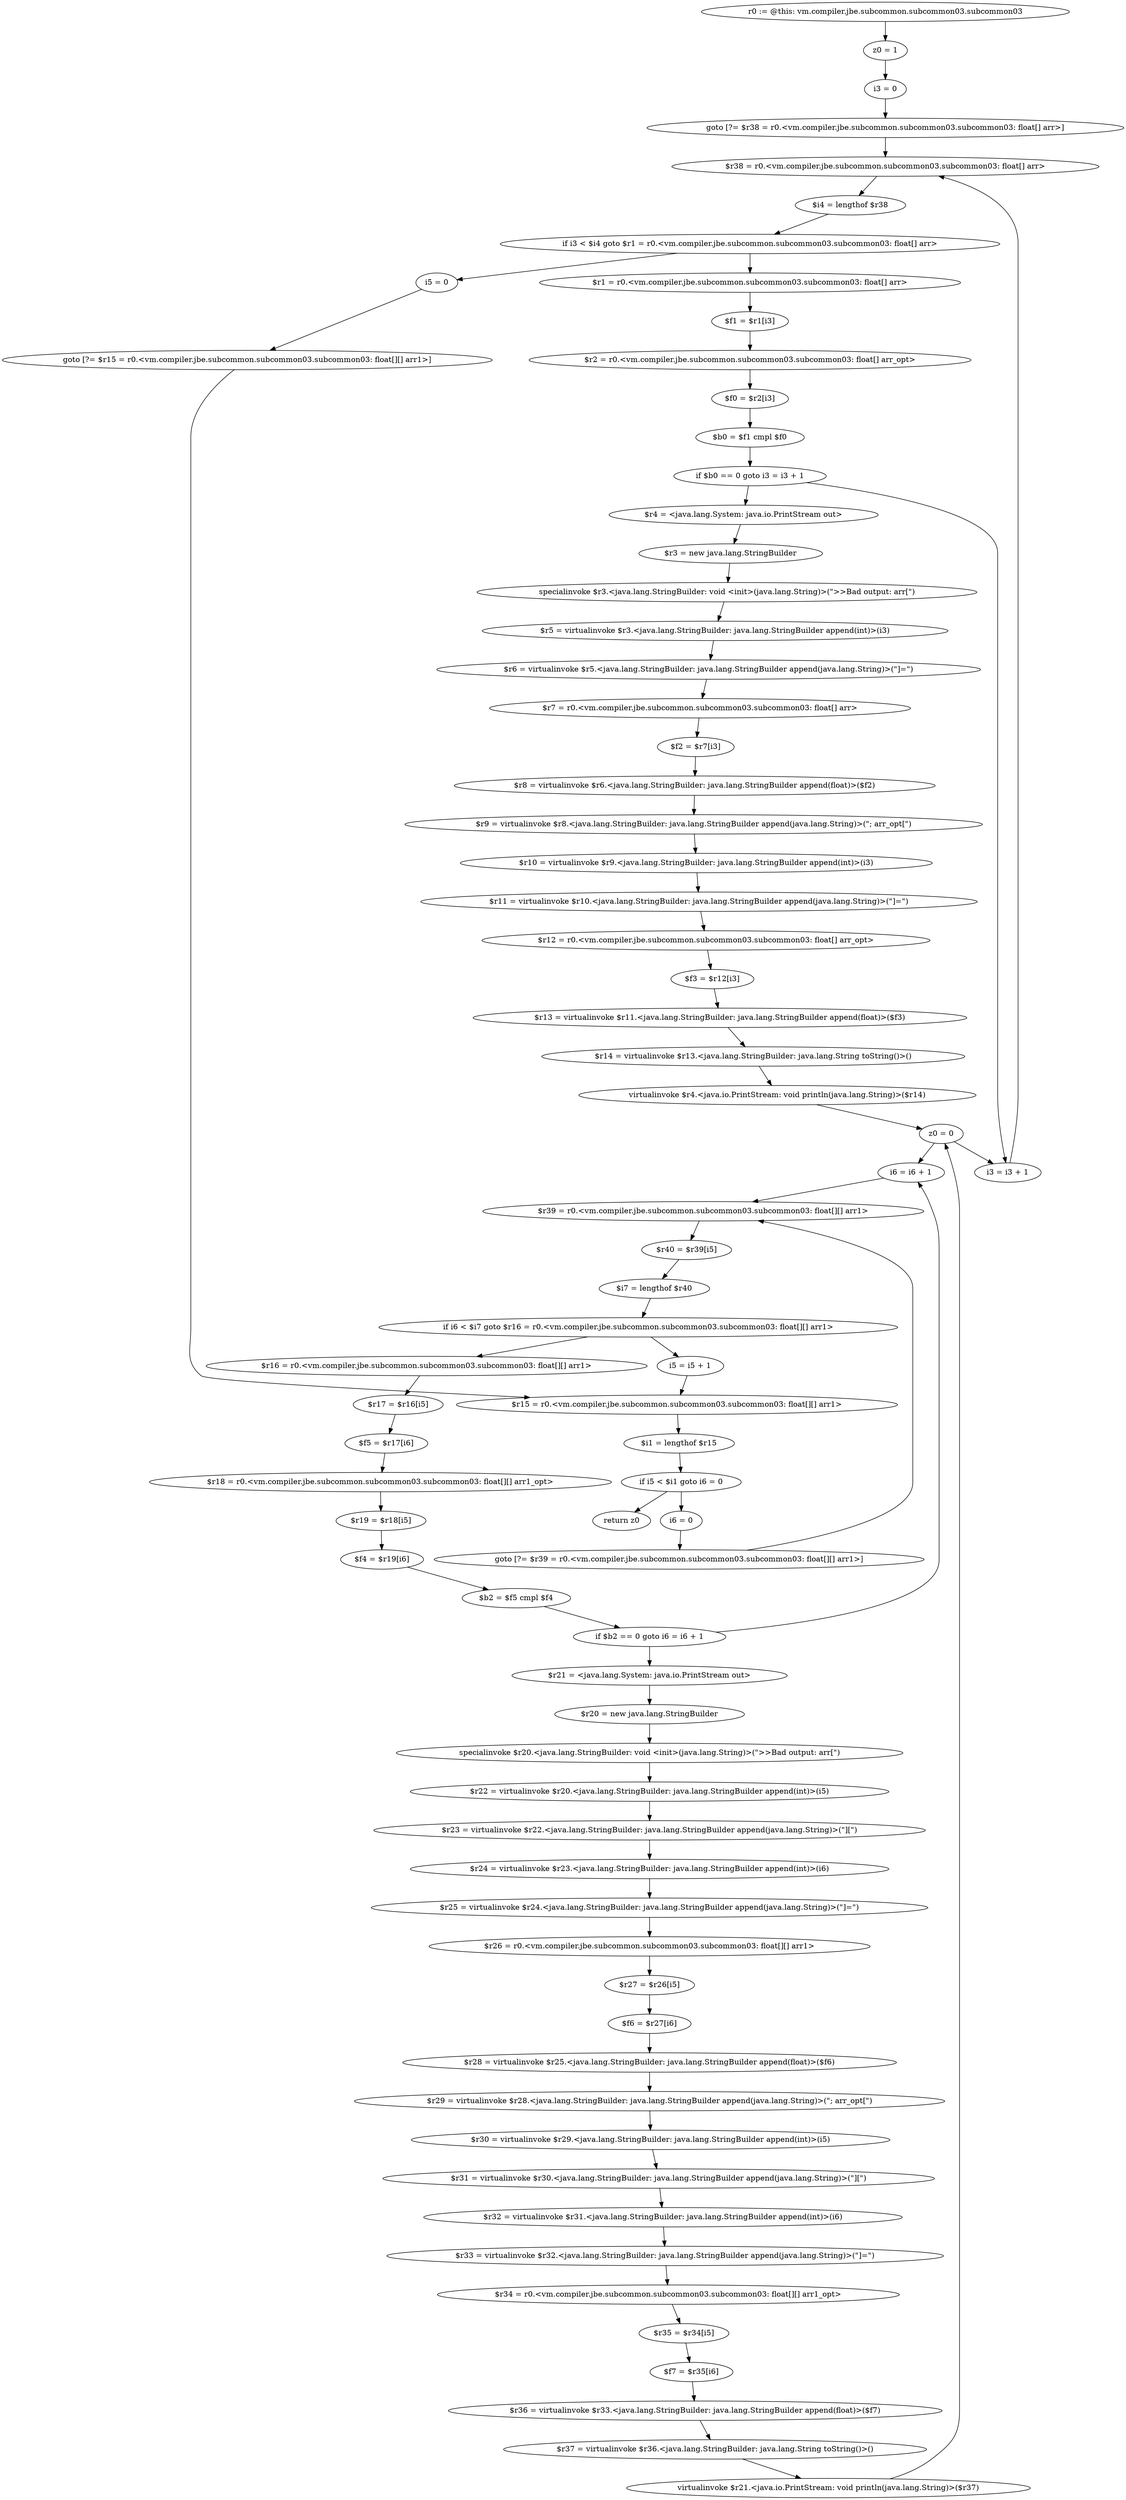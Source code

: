 digraph "unitGraph" {
    "r0 := @this: vm.compiler.jbe.subcommon.subcommon03.subcommon03"
    "z0 = 1"
    "i3 = 0"
    "goto [?= $r38 = r0.<vm.compiler.jbe.subcommon.subcommon03.subcommon03: float[] arr>]"
    "$r1 = r0.<vm.compiler.jbe.subcommon.subcommon03.subcommon03: float[] arr>"
    "$f1 = $r1[i3]"
    "$r2 = r0.<vm.compiler.jbe.subcommon.subcommon03.subcommon03: float[] arr_opt>"
    "$f0 = $r2[i3]"
    "$b0 = $f1 cmpl $f0"
    "if $b0 == 0 goto i3 = i3 + 1"
    "$r4 = <java.lang.System: java.io.PrintStream out>"
    "$r3 = new java.lang.StringBuilder"
    "specialinvoke $r3.<java.lang.StringBuilder: void <init>(java.lang.String)>(\">>Bad output: arr[\")"
    "$r5 = virtualinvoke $r3.<java.lang.StringBuilder: java.lang.StringBuilder append(int)>(i3)"
    "$r6 = virtualinvoke $r5.<java.lang.StringBuilder: java.lang.StringBuilder append(java.lang.String)>(\"]=\")"
    "$r7 = r0.<vm.compiler.jbe.subcommon.subcommon03.subcommon03: float[] arr>"
    "$f2 = $r7[i3]"
    "$r8 = virtualinvoke $r6.<java.lang.StringBuilder: java.lang.StringBuilder append(float)>($f2)"
    "$r9 = virtualinvoke $r8.<java.lang.StringBuilder: java.lang.StringBuilder append(java.lang.String)>(\"; arr_opt[\")"
    "$r10 = virtualinvoke $r9.<java.lang.StringBuilder: java.lang.StringBuilder append(int)>(i3)"
    "$r11 = virtualinvoke $r10.<java.lang.StringBuilder: java.lang.StringBuilder append(java.lang.String)>(\"]=\")"
    "$r12 = r0.<vm.compiler.jbe.subcommon.subcommon03.subcommon03: float[] arr_opt>"
    "$f3 = $r12[i3]"
    "$r13 = virtualinvoke $r11.<java.lang.StringBuilder: java.lang.StringBuilder append(float)>($f3)"
    "$r14 = virtualinvoke $r13.<java.lang.StringBuilder: java.lang.String toString()>()"
    "virtualinvoke $r4.<java.io.PrintStream: void println(java.lang.String)>($r14)"
    "z0 = 0"
    "i3 = i3 + 1"
    "$r38 = r0.<vm.compiler.jbe.subcommon.subcommon03.subcommon03: float[] arr>"
    "$i4 = lengthof $r38"
    "if i3 < $i4 goto $r1 = r0.<vm.compiler.jbe.subcommon.subcommon03.subcommon03: float[] arr>"
    "i5 = 0"
    "goto [?= $r15 = r0.<vm.compiler.jbe.subcommon.subcommon03.subcommon03: float[][] arr1>]"
    "i6 = 0"
    "goto [?= $r39 = r0.<vm.compiler.jbe.subcommon.subcommon03.subcommon03: float[][] arr1>]"
    "$r16 = r0.<vm.compiler.jbe.subcommon.subcommon03.subcommon03: float[][] arr1>"
    "$r17 = $r16[i5]"
    "$f5 = $r17[i6]"
    "$r18 = r0.<vm.compiler.jbe.subcommon.subcommon03.subcommon03: float[][] arr1_opt>"
    "$r19 = $r18[i5]"
    "$f4 = $r19[i6]"
    "$b2 = $f5 cmpl $f4"
    "if $b2 == 0 goto i6 = i6 + 1"
    "$r21 = <java.lang.System: java.io.PrintStream out>"
    "$r20 = new java.lang.StringBuilder"
    "specialinvoke $r20.<java.lang.StringBuilder: void <init>(java.lang.String)>(\">>Bad output: arr[\")"
    "$r22 = virtualinvoke $r20.<java.lang.StringBuilder: java.lang.StringBuilder append(int)>(i5)"
    "$r23 = virtualinvoke $r22.<java.lang.StringBuilder: java.lang.StringBuilder append(java.lang.String)>(\"][\")"
    "$r24 = virtualinvoke $r23.<java.lang.StringBuilder: java.lang.StringBuilder append(int)>(i6)"
    "$r25 = virtualinvoke $r24.<java.lang.StringBuilder: java.lang.StringBuilder append(java.lang.String)>(\"]=\")"
    "$r26 = r0.<vm.compiler.jbe.subcommon.subcommon03.subcommon03: float[][] arr1>"
    "$r27 = $r26[i5]"
    "$f6 = $r27[i6]"
    "$r28 = virtualinvoke $r25.<java.lang.StringBuilder: java.lang.StringBuilder append(float)>($f6)"
    "$r29 = virtualinvoke $r28.<java.lang.StringBuilder: java.lang.StringBuilder append(java.lang.String)>(\"; arr_opt[\")"
    "$r30 = virtualinvoke $r29.<java.lang.StringBuilder: java.lang.StringBuilder append(int)>(i5)"
    "$r31 = virtualinvoke $r30.<java.lang.StringBuilder: java.lang.StringBuilder append(java.lang.String)>(\"][\")"
    "$r32 = virtualinvoke $r31.<java.lang.StringBuilder: java.lang.StringBuilder append(int)>(i6)"
    "$r33 = virtualinvoke $r32.<java.lang.StringBuilder: java.lang.StringBuilder append(java.lang.String)>(\"]=\")"
    "$r34 = r0.<vm.compiler.jbe.subcommon.subcommon03.subcommon03: float[][] arr1_opt>"
    "$r35 = $r34[i5]"
    "$f7 = $r35[i6]"
    "$r36 = virtualinvoke $r33.<java.lang.StringBuilder: java.lang.StringBuilder append(float)>($f7)"
    "$r37 = virtualinvoke $r36.<java.lang.StringBuilder: java.lang.String toString()>()"
    "virtualinvoke $r21.<java.io.PrintStream: void println(java.lang.String)>($r37)"
    "i6 = i6 + 1"
    "$r39 = r0.<vm.compiler.jbe.subcommon.subcommon03.subcommon03: float[][] arr1>"
    "$r40 = $r39[i5]"
    "$i7 = lengthof $r40"
    "if i6 < $i7 goto $r16 = r0.<vm.compiler.jbe.subcommon.subcommon03.subcommon03: float[][] arr1>"
    "i5 = i5 + 1"
    "$r15 = r0.<vm.compiler.jbe.subcommon.subcommon03.subcommon03: float[][] arr1>"
    "$i1 = lengthof $r15"
    "if i5 < $i1 goto i6 = 0"
    "return z0"
    "r0 := @this: vm.compiler.jbe.subcommon.subcommon03.subcommon03"->"z0 = 1";
    "z0 = 1"->"i3 = 0";
    "i3 = 0"->"goto [?= $r38 = r0.<vm.compiler.jbe.subcommon.subcommon03.subcommon03: float[] arr>]";
    "goto [?= $r38 = r0.<vm.compiler.jbe.subcommon.subcommon03.subcommon03: float[] arr>]"->"$r38 = r0.<vm.compiler.jbe.subcommon.subcommon03.subcommon03: float[] arr>";
    "$r1 = r0.<vm.compiler.jbe.subcommon.subcommon03.subcommon03: float[] arr>"->"$f1 = $r1[i3]";
    "$f1 = $r1[i3]"->"$r2 = r0.<vm.compiler.jbe.subcommon.subcommon03.subcommon03: float[] arr_opt>";
    "$r2 = r0.<vm.compiler.jbe.subcommon.subcommon03.subcommon03: float[] arr_opt>"->"$f0 = $r2[i3]";
    "$f0 = $r2[i3]"->"$b0 = $f1 cmpl $f0";
    "$b0 = $f1 cmpl $f0"->"if $b0 == 0 goto i3 = i3 + 1";
    "if $b0 == 0 goto i3 = i3 + 1"->"$r4 = <java.lang.System: java.io.PrintStream out>";
    "if $b0 == 0 goto i3 = i3 + 1"->"i3 = i3 + 1";
    "$r4 = <java.lang.System: java.io.PrintStream out>"->"$r3 = new java.lang.StringBuilder";
    "$r3 = new java.lang.StringBuilder"->"specialinvoke $r3.<java.lang.StringBuilder: void <init>(java.lang.String)>(\">>Bad output: arr[\")";
    "specialinvoke $r3.<java.lang.StringBuilder: void <init>(java.lang.String)>(\">>Bad output: arr[\")"->"$r5 = virtualinvoke $r3.<java.lang.StringBuilder: java.lang.StringBuilder append(int)>(i3)";
    "$r5 = virtualinvoke $r3.<java.lang.StringBuilder: java.lang.StringBuilder append(int)>(i3)"->"$r6 = virtualinvoke $r5.<java.lang.StringBuilder: java.lang.StringBuilder append(java.lang.String)>(\"]=\")";
    "$r6 = virtualinvoke $r5.<java.lang.StringBuilder: java.lang.StringBuilder append(java.lang.String)>(\"]=\")"->"$r7 = r0.<vm.compiler.jbe.subcommon.subcommon03.subcommon03: float[] arr>";
    "$r7 = r0.<vm.compiler.jbe.subcommon.subcommon03.subcommon03: float[] arr>"->"$f2 = $r7[i3]";
    "$f2 = $r7[i3]"->"$r8 = virtualinvoke $r6.<java.lang.StringBuilder: java.lang.StringBuilder append(float)>($f2)";
    "$r8 = virtualinvoke $r6.<java.lang.StringBuilder: java.lang.StringBuilder append(float)>($f2)"->"$r9 = virtualinvoke $r8.<java.lang.StringBuilder: java.lang.StringBuilder append(java.lang.String)>(\"; arr_opt[\")";
    "$r9 = virtualinvoke $r8.<java.lang.StringBuilder: java.lang.StringBuilder append(java.lang.String)>(\"; arr_opt[\")"->"$r10 = virtualinvoke $r9.<java.lang.StringBuilder: java.lang.StringBuilder append(int)>(i3)";
    "$r10 = virtualinvoke $r9.<java.lang.StringBuilder: java.lang.StringBuilder append(int)>(i3)"->"$r11 = virtualinvoke $r10.<java.lang.StringBuilder: java.lang.StringBuilder append(java.lang.String)>(\"]=\")";
    "$r11 = virtualinvoke $r10.<java.lang.StringBuilder: java.lang.StringBuilder append(java.lang.String)>(\"]=\")"->"$r12 = r0.<vm.compiler.jbe.subcommon.subcommon03.subcommon03: float[] arr_opt>";
    "$r12 = r0.<vm.compiler.jbe.subcommon.subcommon03.subcommon03: float[] arr_opt>"->"$f3 = $r12[i3]";
    "$f3 = $r12[i3]"->"$r13 = virtualinvoke $r11.<java.lang.StringBuilder: java.lang.StringBuilder append(float)>($f3)";
    "$r13 = virtualinvoke $r11.<java.lang.StringBuilder: java.lang.StringBuilder append(float)>($f3)"->"$r14 = virtualinvoke $r13.<java.lang.StringBuilder: java.lang.String toString()>()";
    "$r14 = virtualinvoke $r13.<java.lang.StringBuilder: java.lang.String toString()>()"->"virtualinvoke $r4.<java.io.PrintStream: void println(java.lang.String)>($r14)";
    "virtualinvoke $r4.<java.io.PrintStream: void println(java.lang.String)>($r14)"->"z0 = 0";
    "z0 = 0"->"i3 = i3 + 1";
    "i3 = i3 + 1"->"$r38 = r0.<vm.compiler.jbe.subcommon.subcommon03.subcommon03: float[] arr>";
    "$r38 = r0.<vm.compiler.jbe.subcommon.subcommon03.subcommon03: float[] arr>"->"$i4 = lengthof $r38";
    "$i4 = lengthof $r38"->"if i3 < $i4 goto $r1 = r0.<vm.compiler.jbe.subcommon.subcommon03.subcommon03: float[] arr>";
    "if i3 < $i4 goto $r1 = r0.<vm.compiler.jbe.subcommon.subcommon03.subcommon03: float[] arr>"->"i5 = 0";
    "if i3 < $i4 goto $r1 = r0.<vm.compiler.jbe.subcommon.subcommon03.subcommon03: float[] arr>"->"$r1 = r0.<vm.compiler.jbe.subcommon.subcommon03.subcommon03: float[] arr>";
    "i5 = 0"->"goto [?= $r15 = r0.<vm.compiler.jbe.subcommon.subcommon03.subcommon03: float[][] arr1>]";
    "goto [?= $r15 = r0.<vm.compiler.jbe.subcommon.subcommon03.subcommon03: float[][] arr1>]"->"$r15 = r0.<vm.compiler.jbe.subcommon.subcommon03.subcommon03: float[][] arr1>";
    "i6 = 0"->"goto [?= $r39 = r0.<vm.compiler.jbe.subcommon.subcommon03.subcommon03: float[][] arr1>]";
    "goto [?= $r39 = r0.<vm.compiler.jbe.subcommon.subcommon03.subcommon03: float[][] arr1>]"->"$r39 = r0.<vm.compiler.jbe.subcommon.subcommon03.subcommon03: float[][] arr1>";
    "$r16 = r0.<vm.compiler.jbe.subcommon.subcommon03.subcommon03: float[][] arr1>"->"$r17 = $r16[i5]";
    "$r17 = $r16[i5]"->"$f5 = $r17[i6]";
    "$f5 = $r17[i6]"->"$r18 = r0.<vm.compiler.jbe.subcommon.subcommon03.subcommon03: float[][] arr1_opt>";
    "$r18 = r0.<vm.compiler.jbe.subcommon.subcommon03.subcommon03: float[][] arr1_opt>"->"$r19 = $r18[i5]";
    "$r19 = $r18[i5]"->"$f4 = $r19[i6]";
    "$f4 = $r19[i6]"->"$b2 = $f5 cmpl $f4";
    "$b2 = $f5 cmpl $f4"->"if $b2 == 0 goto i6 = i6 + 1";
    "if $b2 == 0 goto i6 = i6 + 1"->"$r21 = <java.lang.System: java.io.PrintStream out>";
    "if $b2 == 0 goto i6 = i6 + 1"->"i6 = i6 + 1";
    "$r21 = <java.lang.System: java.io.PrintStream out>"->"$r20 = new java.lang.StringBuilder";
    "$r20 = new java.lang.StringBuilder"->"specialinvoke $r20.<java.lang.StringBuilder: void <init>(java.lang.String)>(\">>Bad output: arr[\")";
    "specialinvoke $r20.<java.lang.StringBuilder: void <init>(java.lang.String)>(\">>Bad output: arr[\")"->"$r22 = virtualinvoke $r20.<java.lang.StringBuilder: java.lang.StringBuilder append(int)>(i5)";
    "$r22 = virtualinvoke $r20.<java.lang.StringBuilder: java.lang.StringBuilder append(int)>(i5)"->"$r23 = virtualinvoke $r22.<java.lang.StringBuilder: java.lang.StringBuilder append(java.lang.String)>(\"][\")";
    "$r23 = virtualinvoke $r22.<java.lang.StringBuilder: java.lang.StringBuilder append(java.lang.String)>(\"][\")"->"$r24 = virtualinvoke $r23.<java.lang.StringBuilder: java.lang.StringBuilder append(int)>(i6)";
    "$r24 = virtualinvoke $r23.<java.lang.StringBuilder: java.lang.StringBuilder append(int)>(i6)"->"$r25 = virtualinvoke $r24.<java.lang.StringBuilder: java.lang.StringBuilder append(java.lang.String)>(\"]=\")";
    "$r25 = virtualinvoke $r24.<java.lang.StringBuilder: java.lang.StringBuilder append(java.lang.String)>(\"]=\")"->"$r26 = r0.<vm.compiler.jbe.subcommon.subcommon03.subcommon03: float[][] arr1>";
    "$r26 = r0.<vm.compiler.jbe.subcommon.subcommon03.subcommon03: float[][] arr1>"->"$r27 = $r26[i5]";
    "$r27 = $r26[i5]"->"$f6 = $r27[i6]";
    "$f6 = $r27[i6]"->"$r28 = virtualinvoke $r25.<java.lang.StringBuilder: java.lang.StringBuilder append(float)>($f6)";
    "$r28 = virtualinvoke $r25.<java.lang.StringBuilder: java.lang.StringBuilder append(float)>($f6)"->"$r29 = virtualinvoke $r28.<java.lang.StringBuilder: java.lang.StringBuilder append(java.lang.String)>(\"; arr_opt[\")";
    "$r29 = virtualinvoke $r28.<java.lang.StringBuilder: java.lang.StringBuilder append(java.lang.String)>(\"; arr_opt[\")"->"$r30 = virtualinvoke $r29.<java.lang.StringBuilder: java.lang.StringBuilder append(int)>(i5)";
    "$r30 = virtualinvoke $r29.<java.lang.StringBuilder: java.lang.StringBuilder append(int)>(i5)"->"$r31 = virtualinvoke $r30.<java.lang.StringBuilder: java.lang.StringBuilder append(java.lang.String)>(\"][\")";
    "$r31 = virtualinvoke $r30.<java.lang.StringBuilder: java.lang.StringBuilder append(java.lang.String)>(\"][\")"->"$r32 = virtualinvoke $r31.<java.lang.StringBuilder: java.lang.StringBuilder append(int)>(i6)";
    "$r32 = virtualinvoke $r31.<java.lang.StringBuilder: java.lang.StringBuilder append(int)>(i6)"->"$r33 = virtualinvoke $r32.<java.lang.StringBuilder: java.lang.StringBuilder append(java.lang.String)>(\"]=\")";
    "$r33 = virtualinvoke $r32.<java.lang.StringBuilder: java.lang.StringBuilder append(java.lang.String)>(\"]=\")"->"$r34 = r0.<vm.compiler.jbe.subcommon.subcommon03.subcommon03: float[][] arr1_opt>";
    "$r34 = r0.<vm.compiler.jbe.subcommon.subcommon03.subcommon03: float[][] arr1_opt>"->"$r35 = $r34[i5]";
    "$r35 = $r34[i5]"->"$f7 = $r35[i6]";
    "$f7 = $r35[i6]"->"$r36 = virtualinvoke $r33.<java.lang.StringBuilder: java.lang.StringBuilder append(float)>($f7)";
    "$r36 = virtualinvoke $r33.<java.lang.StringBuilder: java.lang.StringBuilder append(float)>($f7)"->"$r37 = virtualinvoke $r36.<java.lang.StringBuilder: java.lang.String toString()>()";
    "$r37 = virtualinvoke $r36.<java.lang.StringBuilder: java.lang.String toString()>()"->"virtualinvoke $r21.<java.io.PrintStream: void println(java.lang.String)>($r37)";
    "virtualinvoke $r21.<java.io.PrintStream: void println(java.lang.String)>($r37)"->"z0 = 0";
    "z0 = 0"->"i6 = i6 + 1";
    "i6 = i6 + 1"->"$r39 = r0.<vm.compiler.jbe.subcommon.subcommon03.subcommon03: float[][] arr1>";
    "$r39 = r0.<vm.compiler.jbe.subcommon.subcommon03.subcommon03: float[][] arr1>"->"$r40 = $r39[i5]";
    "$r40 = $r39[i5]"->"$i7 = lengthof $r40";
    "$i7 = lengthof $r40"->"if i6 < $i7 goto $r16 = r0.<vm.compiler.jbe.subcommon.subcommon03.subcommon03: float[][] arr1>";
    "if i6 < $i7 goto $r16 = r0.<vm.compiler.jbe.subcommon.subcommon03.subcommon03: float[][] arr1>"->"i5 = i5 + 1";
    "if i6 < $i7 goto $r16 = r0.<vm.compiler.jbe.subcommon.subcommon03.subcommon03: float[][] arr1>"->"$r16 = r0.<vm.compiler.jbe.subcommon.subcommon03.subcommon03: float[][] arr1>";
    "i5 = i5 + 1"->"$r15 = r0.<vm.compiler.jbe.subcommon.subcommon03.subcommon03: float[][] arr1>";
    "$r15 = r0.<vm.compiler.jbe.subcommon.subcommon03.subcommon03: float[][] arr1>"->"$i1 = lengthof $r15";
    "$i1 = lengthof $r15"->"if i5 < $i1 goto i6 = 0";
    "if i5 < $i1 goto i6 = 0"->"return z0";
    "if i5 < $i1 goto i6 = 0"->"i6 = 0";
}
